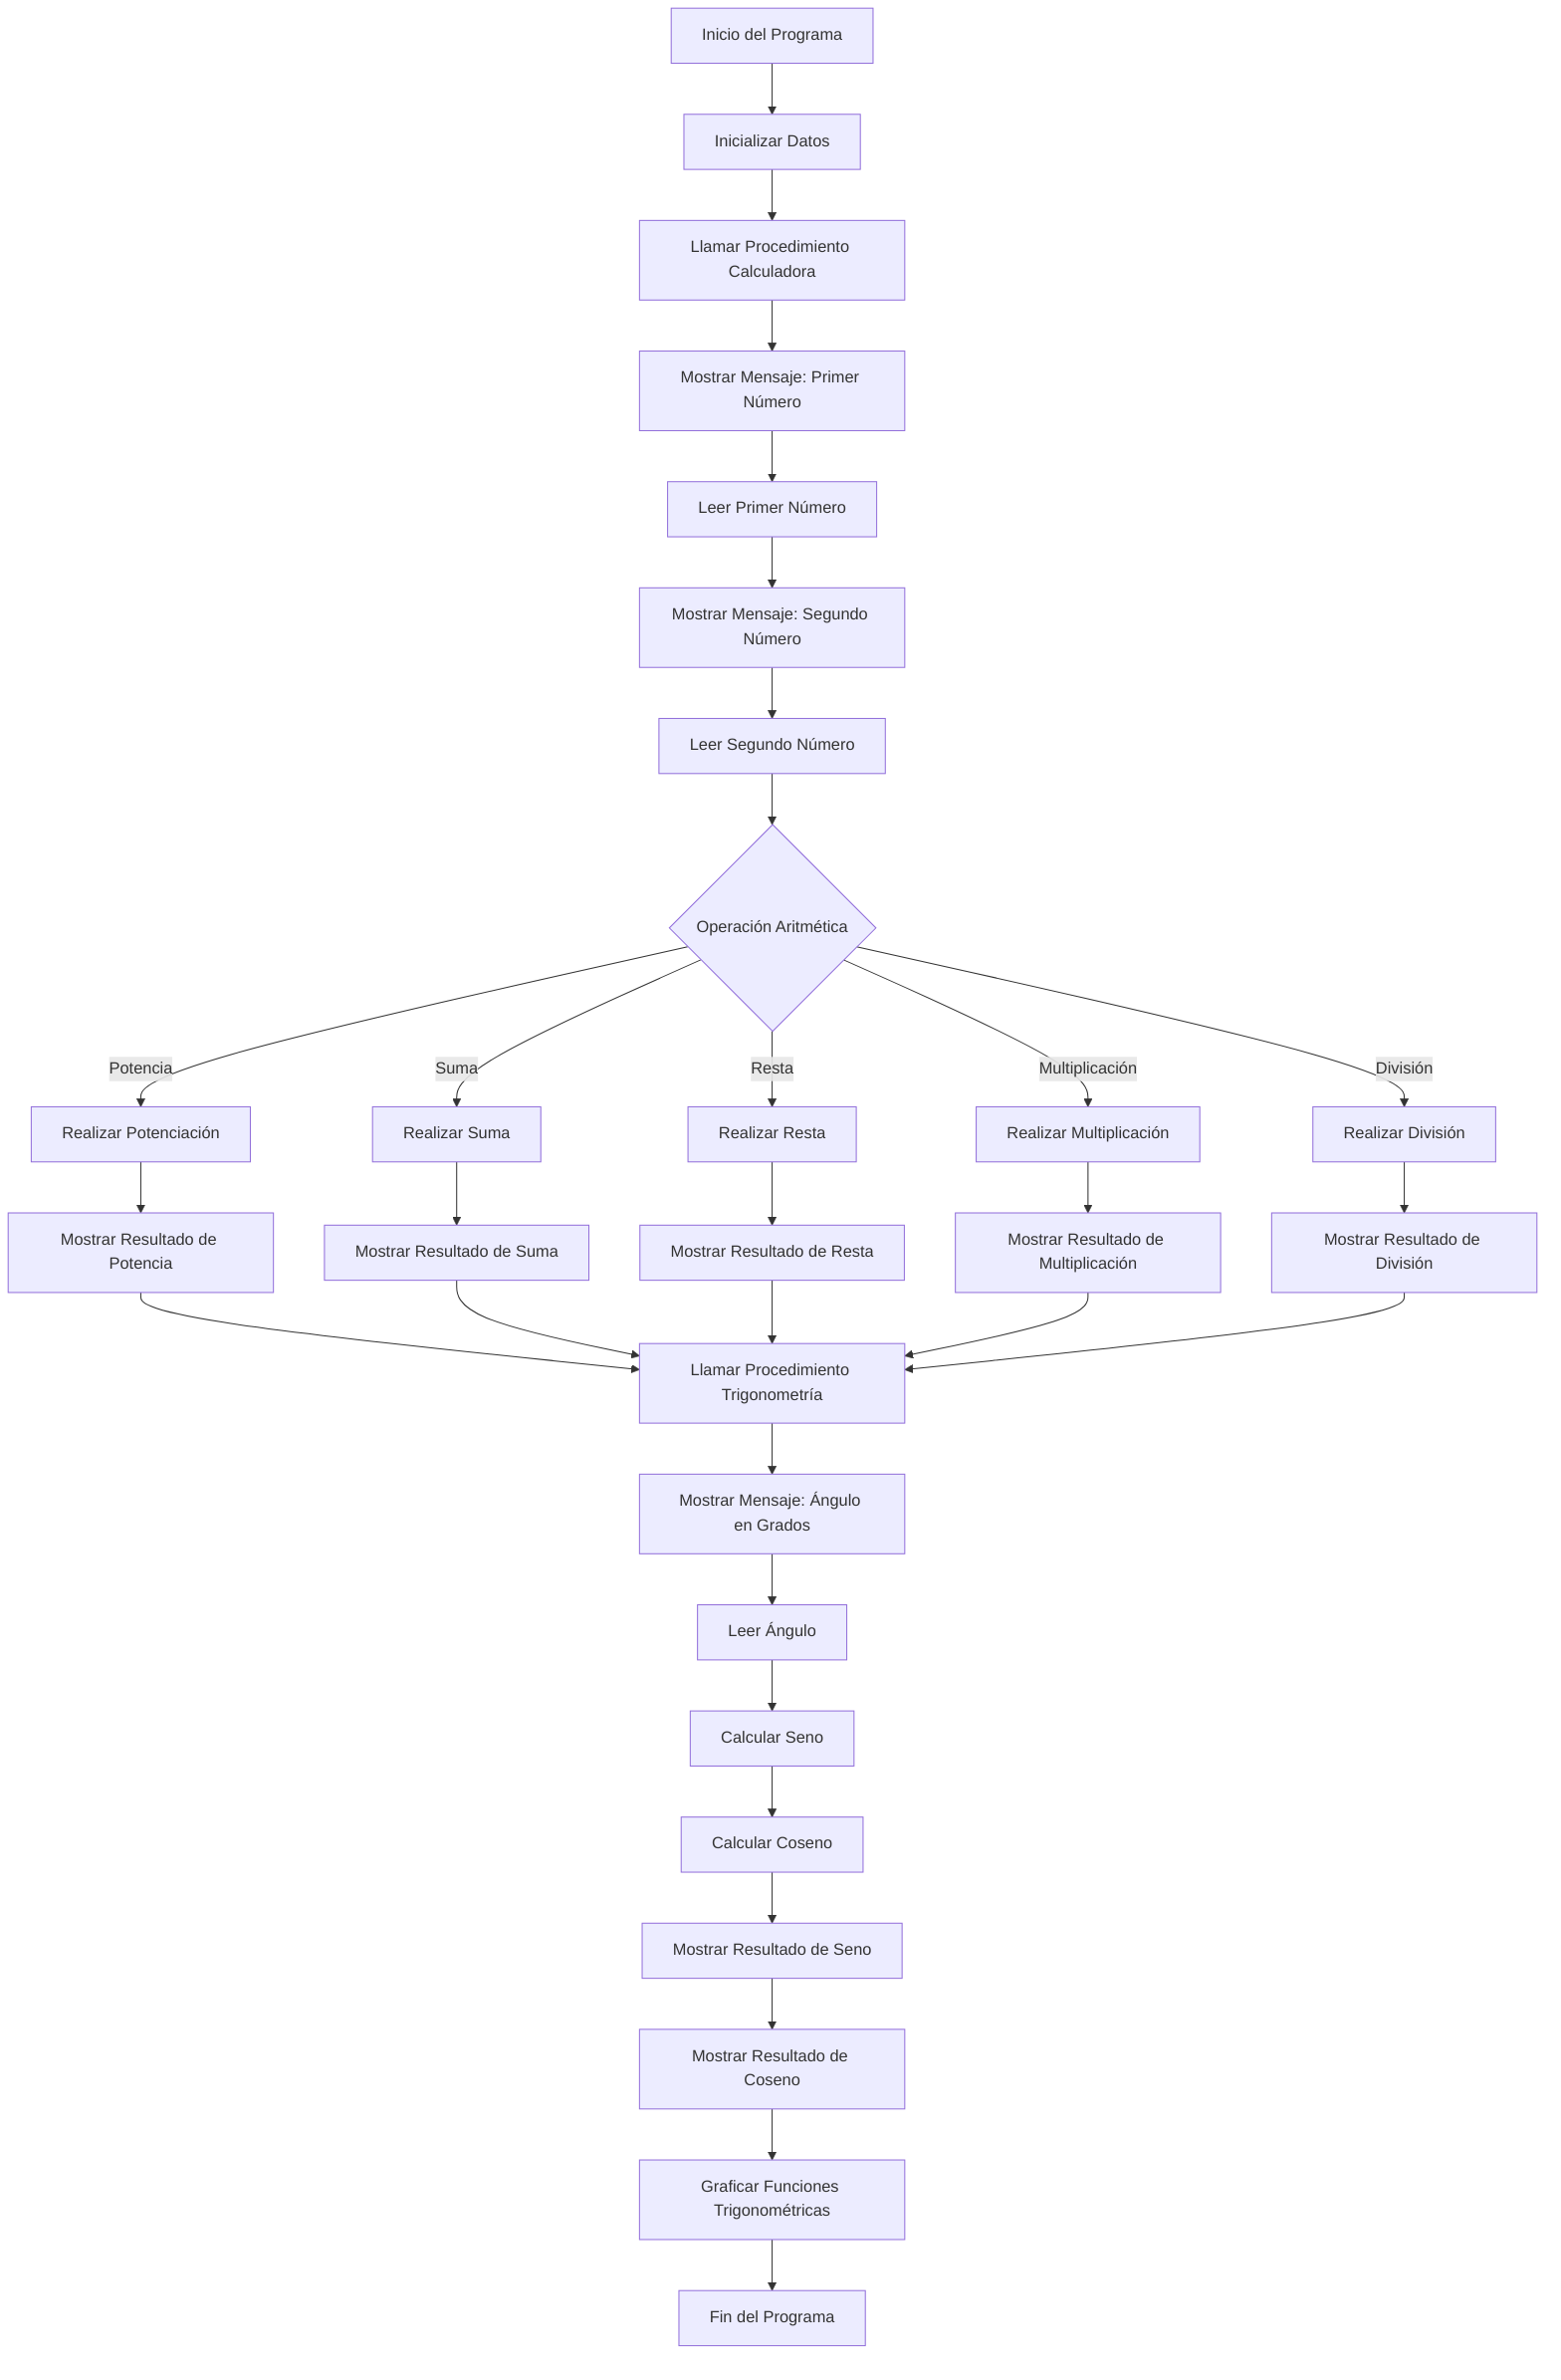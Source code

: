 flowchart TD
    A[Inicio del Programa] --> B[Inicializar Datos]
    B --> C[Llamar Procedimiento Calculadora]
    C --> D[Mostrar Mensaje: Primer Número]
    D --> E[Leer Primer Número]
    E --> F[Mostrar Mensaje: Segundo Número]
    F --> G[Leer Segundo Número]
    
    G --> H{Operación Aritmética}
    H --> |Suma| I[Realizar Suma]
    H --> |Resta| J[Realizar Resta]
    H --> |Multiplicación| K[Realizar Multiplicación]
    H --> |División| L[Realizar División]
    H --> |Potencia| M[Realizar Potenciación]
    
    I --> N[Mostrar Resultado de Suma]
    J --> O[Mostrar Resultado de Resta]
    K --> P[Mostrar Resultado de Multiplicación]
    L --> Q[Mostrar Resultado de División]
    M --> R[Mostrar Resultado de Potencia]
    
    R --> S[Llamar Procedimiento Trigonometría]
    N --> S
    O --> S
    P --> S
    Q --> S
    
    S --> T[Mostrar Mensaje: Ángulo en Grados]
    T --> U[Leer Ángulo]
    U --> V[Calcular Seno]
    V --> W[Calcular Coseno]
    W --> X[Mostrar Resultado de Seno]
    X --> Y[Mostrar Resultado de Coseno]
    Y --> Z[Graficar Funciones Trigonométricas]
    
    Z --> AA[Fin del Programa]